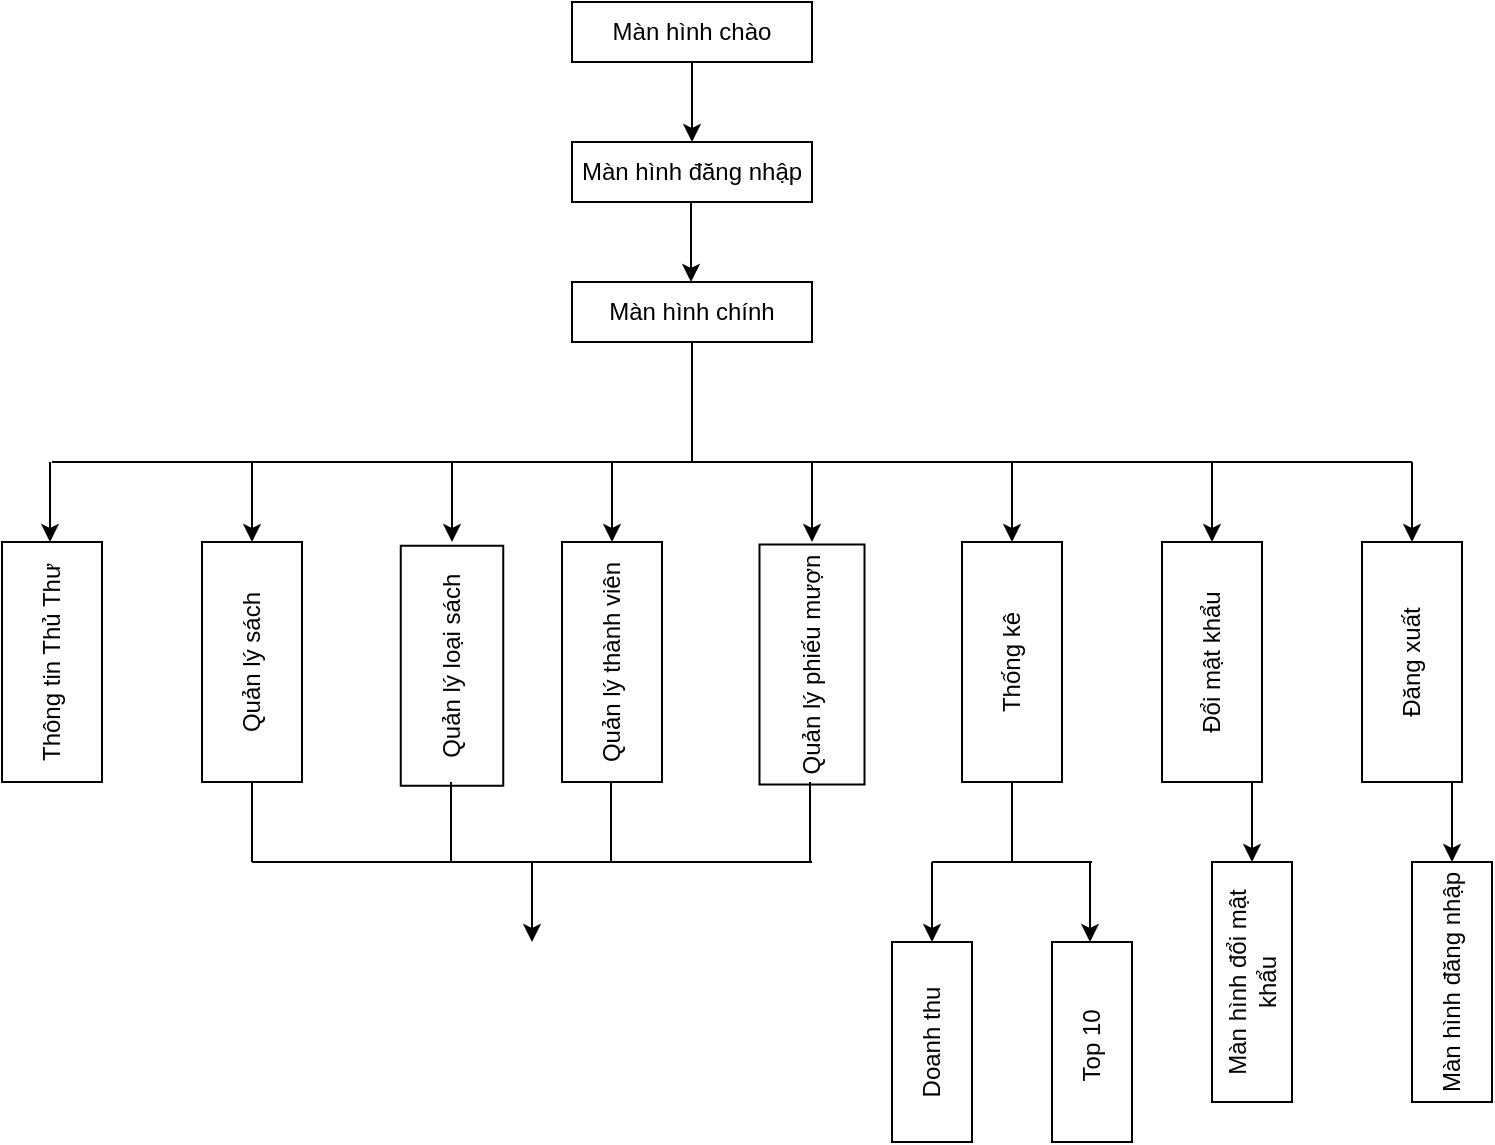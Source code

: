 <mxfile version="21.7.5" type="github">
  <diagram name="Trang-1" id="Sm54jNkbmoP-u_yMQoiJ">
    <mxGraphModel dx="2117" dy="593" grid="1" gridSize="10" guides="1" tooltips="1" connect="1" arrows="1" fold="1" page="1" pageScale="1" pageWidth="827" pageHeight="1169" math="0" shadow="0">
      <root>
        <mxCell id="0" />
        <mxCell id="1" parent="0" />
        <mxCell id="C7Xhm7jLeOsk8SqEttLq-1" value="Màn hình chào" style="rounded=0;whiteSpace=wrap;html=1;" vertex="1" parent="1">
          <mxGeometry x="260" y="50" width="120" height="30" as="geometry" />
        </mxCell>
        <mxCell id="C7Xhm7jLeOsk8SqEttLq-2" value="" style="endArrow=classic;html=1;rounded=0;exitX=0.5;exitY=1;exitDx=0;exitDy=0;" edge="1" parent="1" source="C7Xhm7jLeOsk8SqEttLq-1">
          <mxGeometry width="50" height="50" relative="1" as="geometry">
            <mxPoint x="330" y="220" as="sourcePoint" />
            <mxPoint x="320" y="120" as="targetPoint" />
          </mxGeometry>
        </mxCell>
        <mxCell id="C7Xhm7jLeOsk8SqEttLq-3" value="Màn hình đăng nhập" style="rounded=0;whiteSpace=wrap;html=1;" vertex="1" parent="1">
          <mxGeometry x="260" y="120" width="120" height="30" as="geometry" />
        </mxCell>
        <mxCell id="C7Xhm7jLeOsk8SqEttLq-4" value="Quản lý phiếu mượn" style="rounded=0;whiteSpace=wrap;html=1;rotation=-90;" vertex="1" parent="1">
          <mxGeometry x="320" y="355" width="120" height="52.5" as="geometry" />
        </mxCell>
        <mxCell id="C7Xhm7jLeOsk8SqEttLq-5" value="Quản lý loại sách" style="rounded=0;whiteSpace=wrap;html=1;rotation=-90;" vertex="1" parent="1">
          <mxGeometry x="140" y="356.25" width="120" height="51.25" as="geometry" />
        </mxCell>
        <mxCell id="C7Xhm7jLeOsk8SqEttLq-6" value="Thông tin Thủ Thư" style="rounded=0;whiteSpace=wrap;html=1;rotation=-90;" vertex="1" parent="1">
          <mxGeometry x="-60" y="355" width="120" height="50" as="geometry" />
        </mxCell>
        <mxCell id="C7Xhm7jLeOsk8SqEttLq-7" value="Thống&amp;nbsp;kê" style="rounded=0;whiteSpace=wrap;html=1;rotation=-90;" vertex="1" parent="1">
          <mxGeometry x="420" y="355" width="120" height="50" as="geometry" />
        </mxCell>
        <mxCell id="C7Xhm7jLeOsk8SqEttLq-8" value="Màn hình chính" style="rounded=0;whiteSpace=wrap;html=1;" vertex="1" parent="1">
          <mxGeometry x="260" y="190" width="120" height="30" as="geometry" />
        </mxCell>
        <mxCell id="C7Xhm7jLeOsk8SqEttLq-9" value="Quản lý thành viên" style="rounded=0;whiteSpace=wrap;html=1;rotation=-90;" vertex="1" parent="1">
          <mxGeometry x="220" y="355" width="120" height="50" as="geometry" />
        </mxCell>
        <mxCell id="C7Xhm7jLeOsk8SqEttLq-10" value="Quản lý sách" style="rounded=0;whiteSpace=wrap;html=1;rotation=-90;" vertex="1" parent="1">
          <mxGeometry x="40" y="355" width="120" height="50" as="geometry" />
        </mxCell>
        <mxCell id="C7Xhm7jLeOsk8SqEttLq-12" value="" style="endArrow=classic;html=1;rounded=0;exitX=0.5;exitY=1;exitDx=0;exitDy=0;" edge="1" parent="1">
          <mxGeometry width="50" height="50" relative="1" as="geometry">
            <mxPoint x="319.5" y="150" as="sourcePoint" />
            <mxPoint x="319.5" y="190" as="targetPoint" />
          </mxGeometry>
        </mxCell>
        <mxCell id="C7Xhm7jLeOsk8SqEttLq-14" value="" style="endArrow=classic;html=1;rounded=0;" edge="1" parent="1">
          <mxGeometry width="50" height="50" relative="1" as="geometry">
            <mxPoint x="380" y="280" as="sourcePoint" />
            <mxPoint x="380" y="320" as="targetPoint" />
          </mxGeometry>
        </mxCell>
        <mxCell id="C7Xhm7jLeOsk8SqEttLq-15" value="" style="endArrow=none;html=1;rounded=0;" edge="1" parent="1">
          <mxGeometry width="50" height="50" relative="1" as="geometry">
            <mxPoint y="280" as="sourcePoint" />
            <mxPoint x="680" y="280" as="targetPoint" />
          </mxGeometry>
        </mxCell>
        <mxCell id="C7Xhm7jLeOsk8SqEttLq-16" value="" style="endArrow=classic;html=1;rounded=0;" edge="1" parent="1">
          <mxGeometry width="50" height="50" relative="1" as="geometry">
            <mxPoint x="-1" y="280" as="sourcePoint" />
            <mxPoint x="-1" y="320" as="targetPoint" />
          </mxGeometry>
        </mxCell>
        <mxCell id="C7Xhm7jLeOsk8SqEttLq-17" value="" style="endArrow=classic;html=1;rounded=0;" edge="1" parent="1">
          <mxGeometry width="50" height="50" relative="1" as="geometry">
            <mxPoint x="100" y="280" as="sourcePoint" />
            <mxPoint x="100" y="320" as="targetPoint" />
            <Array as="points">
              <mxPoint x="100" y="300" />
            </Array>
          </mxGeometry>
        </mxCell>
        <mxCell id="C7Xhm7jLeOsk8SqEttLq-18" value="" style="endArrow=classic;html=1;rounded=0;" edge="1" parent="1">
          <mxGeometry width="50" height="50" relative="1" as="geometry">
            <mxPoint x="200" y="280" as="sourcePoint" />
            <mxPoint x="200" y="320" as="targetPoint" />
            <Array as="points">
              <mxPoint x="200" y="300" />
            </Array>
          </mxGeometry>
        </mxCell>
        <mxCell id="C7Xhm7jLeOsk8SqEttLq-21" value="" style="endArrow=classic;html=1;rounded=0;" edge="1" parent="1">
          <mxGeometry width="50" height="50" relative="1" as="geometry">
            <mxPoint x="280" y="280" as="sourcePoint" />
            <mxPoint x="280" y="320" as="targetPoint" />
            <Array as="points">
              <mxPoint x="280" y="300" />
            </Array>
          </mxGeometry>
        </mxCell>
        <mxCell id="C7Xhm7jLeOsk8SqEttLq-23" value="" style="endArrow=classic;html=1;rounded=0;" edge="1" parent="1">
          <mxGeometry width="50" height="50" relative="1" as="geometry">
            <mxPoint x="480" y="280" as="sourcePoint" />
            <mxPoint x="480" y="320" as="targetPoint" />
            <Array as="points">
              <mxPoint x="480" y="300" />
            </Array>
          </mxGeometry>
        </mxCell>
        <mxCell id="C7Xhm7jLeOsk8SqEttLq-24" value="Đăng xuất" style="rounded=0;whiteSpace=wrap;html=1;rotation=-90;" vertex="1" parent="1">
          <mxGeometry x="620" y="355" width="120" height="50" as="geometry" />
        </mxCell>
        <mxCell id="C7Xhm7jLeOsk8SqEttLq-25" value="Đổi mật khẩu" style="rounded=0;whiteSpace=wrap;html=1;rotation=-90;" vertex="1" parent="1">
          <mxGeometry x="520" y="355" width="120" height="50" as="geometry" />
        </mxCell>
        <mxCell id="C7Xhm7jLeOsk8SqEttLq-26" value="" style="endArrow=classic;html=1;rounded=0;" edge="1" parent="1">
          <mxGeometry width="50" height="50" relative="1" as="geometry">
            <mxPoint x="580" y="280" as="sourcePoint" />
            <mxPoint x="580" y="320" as="targetPoint" />
            <Array as="points">
              <mxPoint x="580" y="300" />
            </Array>
          </mxGeometry>
        </mxCell>
        <mxCell id="C7Xhm7jLeOsk8SqEttLq-27" value="" style="endArrow=classic;html=1;rounded=0;" edge="1" parent="1">
          <mxGeometry width="50" height="50" relative="1" as="geometry">
            <mxPoint x="680" y="280" as="sourcePoint" />
            <mxPoint x="680" y="320" as="targetPoint" />
            <Array as="points">
              <mxPoint x="680" y="300" />
            </Array>
          </mxGeometry>
        </mxCell>
        <mxCell id="C7Xhm7jLeOsk8SqEttLq-28" value="" style="endArrow=none;html=1;rounded=0;entryX=0.5;entryY=1;entryDx=0;entryDy=0;" edge="1" parent="1" target="C7Xhm7jLeOsk8SqEttLq-8">
          <mxGeometry width="50" height="50" relative="1" as="geometry">
            <mxPoint x="320" y="280" as="sourcePoint" />
            <mxPoint x="490" y="250" as="targetPoint" />
          </mxGeometry>
        </mxCell>
        <mxCell id="C7Xhm7jLeOsk8SqEttLq-29" value="" style="endArrow=classic;html=1;rounded=0;" edge="1" parent="1">
          <mxGeometry width="50" height="50" relative="1" as="geometry">
            <mxPoint x="700" y="440" as="sourcePoint" />
            <mxPoint x="700" y="480" as="targetPoint" />
            <Array as="points">
              <mxPoint x="700" y="460" />
            </Array>
          </mxGeometry>
        </mxCell>
        <mxCell id="C7Xhm7jLeOsk8SqEttLq-30" value="Màn hình đăng nhập" style="rounded=0;whiteSpace=wrap;html=1;rotation=-90;" vertex="1" parent="1">
          <mxGeometry x="640" y="520" width="120" height="40" as="geometry" />
        </mxCell>
        <mxCell id="C7Xhm7jLeOsk8SqEttLq-31" value="" style="endArrow=classic;html=1;rounded=0;" edge="1" parent="1">
          <mxGeometry width="50" height="50" relative="1" as="geometry">
            <mxPoint x="600" y="440" as="sourcePoint" />
            <mxPoint x="600" y="480" as="targetPoint" />
            <Array as="points">
              <mxPoint x="600" y="460" />
            </Array>
          </mxGeometry>
        </mxCell>
        <mxCell id="C7Xhm7jLeOsk8SqEttLq-32" value="Màn hình đổi mật khẩu" style="rounded=0;whiteSpace=wrap;html=1;rotation=-90;" vertex="1" parent="1">
          <mxGeometry x="540" y="520" width="120" height="40" as="geometry" />
        </mxCell>
        <mxCell id="C7Xhm7jLeOsk8SqEttLq-34" value="" style="endArrow=classic;html=1;rounded=0;" edge="1" parent="1">
          <mxGeometry width="50" height="50" relative="1" as="geometry">
            <mxPoint x="440" y="480" as="sourcePoint" />
            <mxPoint x="440" y="520" as="targetPoint" />
            <Array as="points">
              <mxPoint x="440" y="500" />
            </Array>
          </mxGeometry>
        </mxCell>
        <mxCell id="C7Xhm7jLeOsk8SqEttLq-35" value="" style="endArrow=none;html=1;rounded=0;entryX=0;entryY=0.5;entryDx=0;entryDy=0;" edge="1" parent="1" target="C7Xhm7jLeOsk8SqEttLq-7">
          <mxGeometry width="50" height="50" relative="1" as="geometry">
            <mxPoint x="480" y="480" as="sourcePoint" />
            <mxPoint x="540" y="450" as="targetPoint" />
          </mxGeometry>
        </mxCell>
        <mxCell id="C7Xhm7jLeOsk8SqEttLq-36" value="" style="endArrow=none;html=1;rounded=0;" edge="1" parent="1">
          <mxGeometry width="50" height="50" relative="1" as="geometry">
            <mxPoint x="440" y="480" as="sourcePoint" />
            <mxPoint x="520" y="480" as="targetPoint" />
          </mxGeometry>
        </mxCell>
        <mxCell id="C7Xhm7jLeOsk8SqEttLq-37" value="" style="endArrow=classic;html=1;rounded=0;" edge="1" parent="1">
          <mxGeometry width="50" height="50" relative="1" as="geometry">
            <mxPoint x="519" y="480" as="sourcePoint" />
            <mxPoint x="519" y="520" as="targetPoint" />
            <Array as="points">
              <mxPoint x="519" y="500" />
            </Array>
          </mxGeometry>
        </mxCell>
        <mxCell id="C7Xhm7jLeOsk8SqEttLq-38" value="Doanh thu" style="rounded=0;whiteSpace=wrap;html=1;rotation=-90;" vertex="1" parent="1">
          <mxGeometry x="390" y="550" width="100" height="40" as="geometry" />
        </mxCell>
        <mxCell id="C7Xhm7jLeOsk8SqEttLq-39" value="Top 10&amp;nbsp;" style="rounded=0;whiteSpace=wrap;html=1;rotation=-90;" vertex="1" parent="1">
          <mxGeometry x="470" y="550" width="100" height="40" as="geometry" />
        </mxCell>
        <mxCell id="C7Xhm7jLeOsk8SqEttLq-40" value="" style="endArrow=none;html=1;rounded=0;" edge="1" parent="1">
          <mxGeometry width="50" height="50" relative="1" as="geometry">
            <mxPoint x="380" y="480" as="sourcePoint" />
            <mxPoint x="100" y="480" as="targetPoint" />
            <Array as="points">
              <mxPoint x="200" y="480" />
            </Array>
          </mxGeometry>
        </mxCell>
        <mxCell id="C7Xhm7jLeOsk8SqEttLq-41" value="" style="endArrow=none;html=1;rounded=0;entryX=0;entryY=0.5;entryDx=0;entryDy=0;" edge="1" parent="1" target="C7Xhm7jLeOsk8SqEttLq-10">
          <mxGeometry width="50" height="50" relative="1" as="geometry">
            <mxPoint x="100" y="480" as="sourcePoint" />
            <mxPoint x="130" y="460" as="targetPoint" />
          </mxGeometry>
        </mxCell>
        <mxCell id="C7Xhm7jLeOsk8SqEttLq-42" value="" style="endArrow=none;html=1;rounded=0;entryX=0;entryY=0.5;entryDx=0;entryDy=0;" edge="1" parent="1">
          <mxGeometry width="50" height="50" relative="1" as="geometry">
            <mxPoint x="199.5" y="480" as="sourcePoint" />
            <mxPoint x="199.5" y="440" as="targetPoint" />
          </mxGeometry>
        </mxCell>
        <mxCell id="C7Xhm7jLeOsk8SqEttLq-43" value="" style="endArrow=none;html=1;rounded=0;entryX=0;entryY=0.5;entryDx=0;entryDy=0;" edge="1" parent="1">
          <mxGeometry width="50" height="50" relative="1" as="geometry">
            <mxPoint x="279.5" y="480" as="sourcePoint" />
            <mxPoint x="279.5" y="440" as="targetPoint" />
          </mxGeometry>
        </mxCell>
        <mxCell id="C7Xhm7jLeOsk8SqEttLq-44" value="" style="endArrow=none;html=1;rounded=0;entryX=0;entryY=0.5;entryDx=0;entryDy=0;" edge="1" parent="1">
          <mxGeometry width="50" height="50" relative="1" as="geometry">
            <mxPoint x="379" y="480" as="sourcePoint" />
            <mxPoint x="379" y="440" as="targetPoint" />
          </mxGeometry>
        </mxCell>
        <mxCell id="C7Xhm7jLeOsk8SqEttLq-45" value="" style="endArrow=classic;html=1;rounded=0;" edge="1" parent="1">
          <mxGeometry width="50" height="50" relative="1" as="geometry">
            <mxPoint x="240" y="480" as="sourcePoint" />
            <mxPoint x="240" y="520" as="targetPoint" />
            <Array as="points">
              <mxPoint x="240" y="500" />
            </Array>
          </mxGeometry>
        </mxCell>
      </root>
    </mxGraphModel>
  </diagram>
</mxfile>
